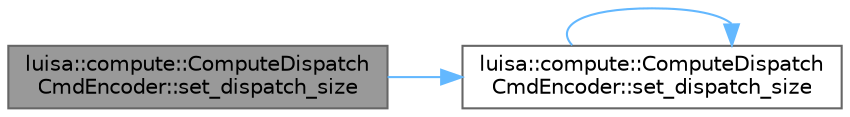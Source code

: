 digraph "luisa::compute::ComputeDispatchCmdEncoder::set_dispatch_size"
{
 // LATEX_PDF_SIZE
  bgcolor="transparent";
  edge [fontname=Helvetica,fontsize=10,labelfontname=Helvetica,labelfontsize=10];
  node [fontname=Helvetica,fontsize=10,shape=box,height=0.2,width=0.4];
  rankdir="LR";
  Node1 [id="Node000001",label="luisa::compute::ComputeDispatch\lCmdEncoder::set_dispatch_size",height=0.2,width=0.4,color="gray40", fillcolor="grey60", style="filled", fontcolor="black",tooltip=" "];
  Node1 -> Node2 [id="edge3_Node000001_Node000002",color="steelblue1",style="solid",tooltip=" "];
  Node2 [id="Node000002",label="luisa::compute::ComputeDispatch\lCmdEncoder::set_dispatch_size",height=0.2,width=0.4,color="grey40", fillcolor="white", style="filled",URL="$classluisa_1_1compute_1_1_compute_dispatch_cmd_encoder.html#a83c2869ecfe093a612b4d046a773c1e8",tooltip=" "];
  Node2 -> Node2 [id="edge4_Node000002_Node000002",color="steelblue1",style="solid",tooltip=" "];
}
